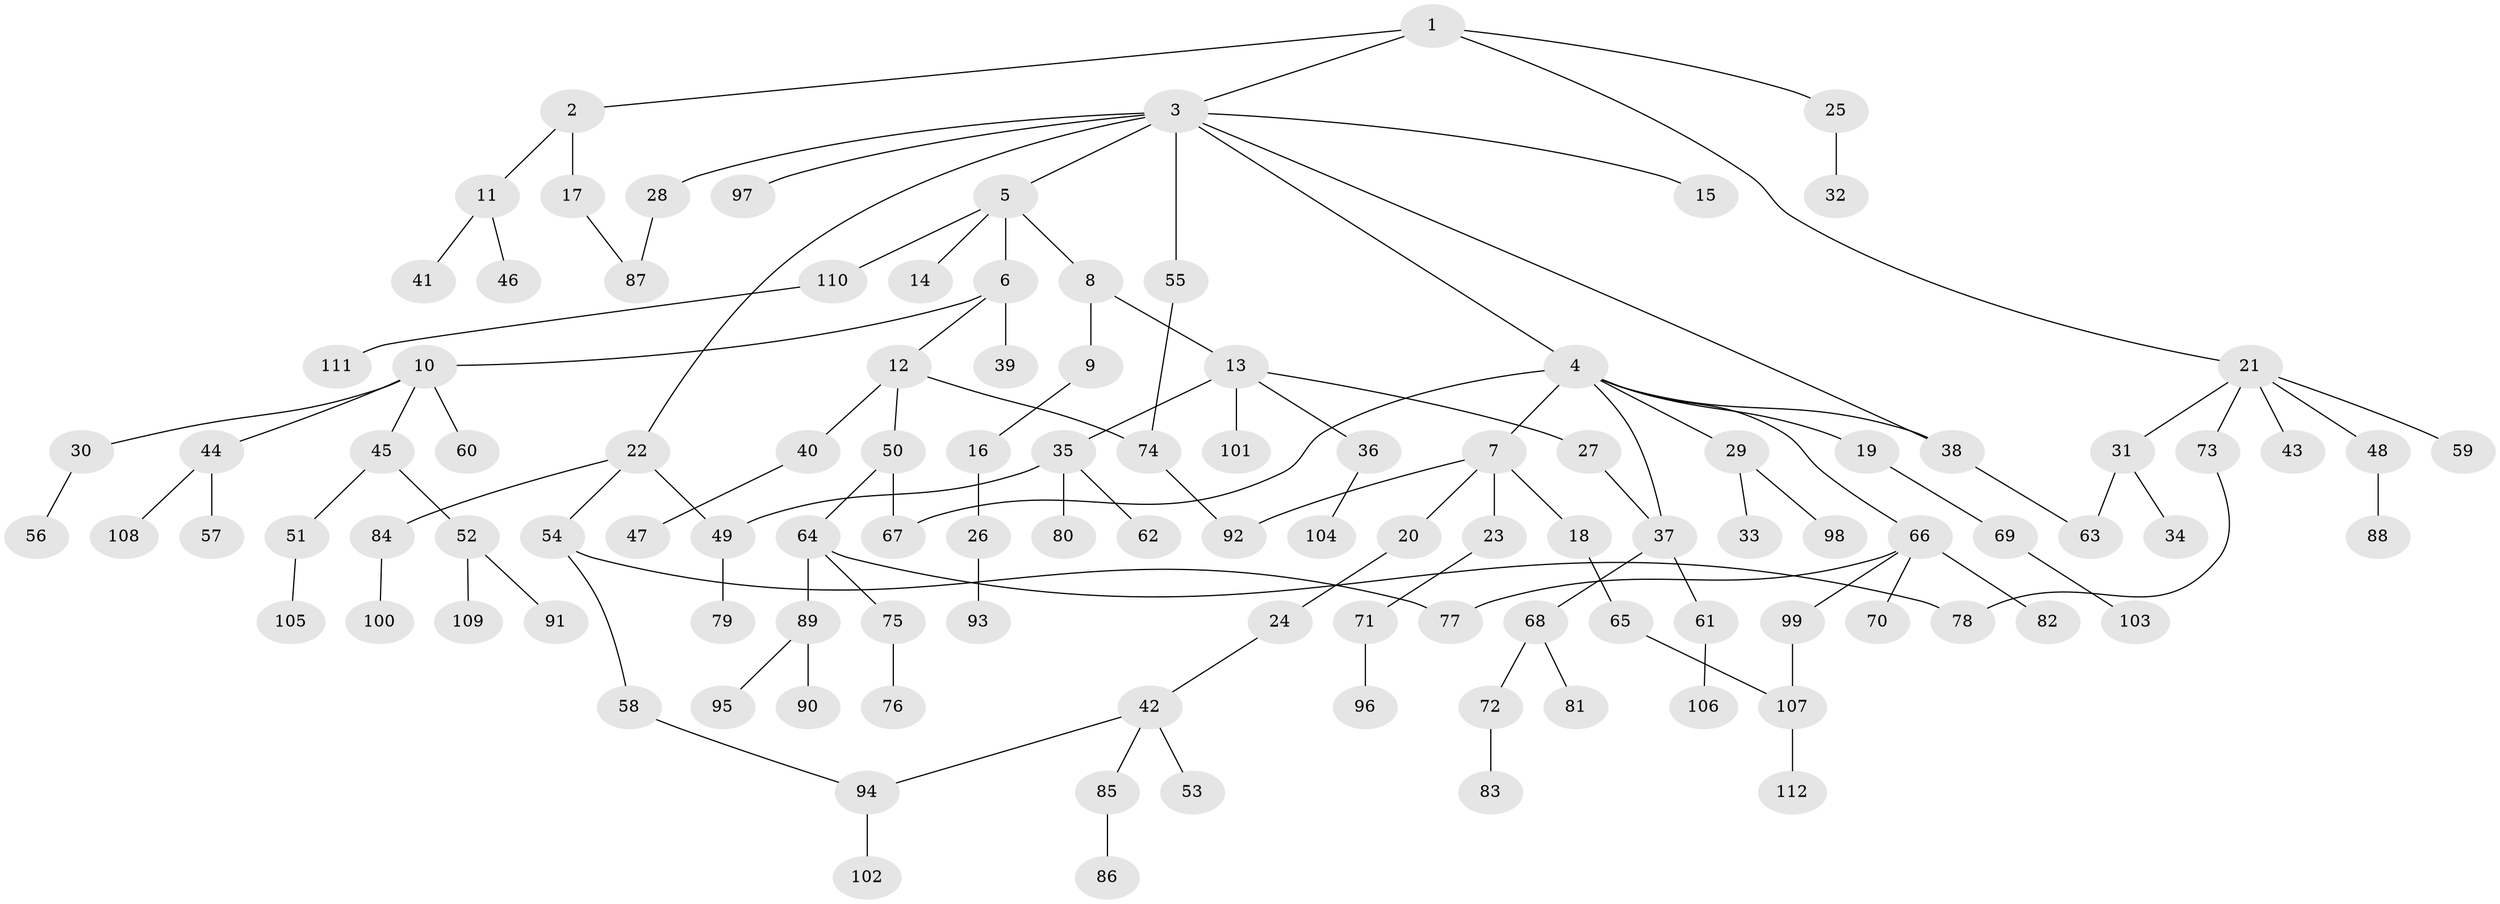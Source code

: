 // coarse degree distribution, {4: 0.08695652173913043, 3: 0.17391304347826086, 6: 0.043478260869565216, 5: 0.08695652173913043, 2: 0.30434782608695654, 1: 0.30434782608695654}
// Generated by graph-tools (version 1.1) at 2025/49/03/04/25 22:49:03]
// undirected, 112 vertices, 123 edges
graph export_dot {
  node [color=gray90,style=filled];
  1;
  2;
  3;
  4;
  5;
  6;
  7;
  8;
  9;
  10;
  11;
  12;
  13;
  14;
  15;
  16;
  17;
  18;
  19;
  20;
  21;
  22;
  23;
  24;
  25;
  26;
  27;
  28;
  29;
  30;
  31;
  32;
  33;
  34;
  35;
  36;
  37;
  38;
  39;
  40;
  41;
  42;
  43;
  44;
  45;
  46;
  47;
  48;
  49;
  50;
  51;
  52;
  53;
  54;
  55;
  56;
  57;
  58;
  59;
  60;
  61;
  62;
  63;
  64;
  65;
  66;
  67;
  68;
  69;
  70;
  71;
  72;
  73;
  74;
  75;
  76;
  77;
  78;
  79;
  80;
  81;
  82;
  83;
  84;
  85;
  86;
  87;
  88;
  89;
  90;
  91;
  92;
  93;
  94;
  95;
  96;
  97;
  98;
  99;
  100;
  101;
  102;
  103;
  104;
  105;
  106;
  107;
  108;
  109;
  110;
  111;
  112;
  1 -- 2;
  1 -- 3;
  1 -- 21;
  1 -- 25;
  2 -- 11;
  2 -- 17;
  3 -- 4;
  3 -- 5;
  3 -- 15;
  3 -- 22;
  3 -- 28;
  3 -- 55;
  3 -- 97;
  3 -- 38;
  4 -- 7;
  4 -- 19;
  4 -- 29;
  4 -- 37;
  4 -- 38;
  4 -- 66;
  4 -- 67;
  5 -- 6;
  5 -- 8;
  5 -- 14;
  5 -- 110;
  6 -- 10;
  6 -- 12;
  6 -- 39;
  7 -- 18;
  7 -- 20;
  7 -- 23;
  7 -- 92;
  8 -- 9;
  8 -- 13;
  9 -- 16;
  10 -- 30;
  10 -- 44;
  10 -- 45;
  10 -- 60;
  11 -- 41;
  11 -- 46;
  12 -- 40;
  12 -- 50;
  12 -- 74;
  13 -- 27;
  13 -- 35;
  13 -- 36;
  13 -- 101;
  16 -- 26;
  17 -- 87;
  18 -- 65;
  19 -- 69;
  20 -- 24;
  21 -- 31;
  21 -- 43;
  21 -- 48;
  21 -- 59;
  21 -- 73;
  22 -- 49;
  22 -- 54;
  22 -- 84;
  23 -- 71;
  24 -- 42;
  25 -- 32;
  26 -- 93;
  27 -- 37;
  28 -- 87;
  29 -- 33;
  29 -- 98;
  30 -- 56;
  31 -- 34;
  31 -- 63;
  35 -- 62;
  35 -- 80;
  35 -- 49;
  36 -- 104;
  37 -- 61;
  37 -- 68;
  38 -- 63;
  40 -- 47;
  42 -- 53;
  42 -- 85;
  42 -- 94;
  44 -- 57;
  44 -- 108;
  45 -- 51;
  45 -- 52;
  48 -- 88;
  49 -- 79;
  50 -- 64;
  50 -- 67;
  51 -- 105;
  52 -- 91;
  52 -- 109;
  54 -- 58;
  54 -- 77;
  55 -- 74;
  58 -- 94;
  61 -- 106;
  64 -- 75;
  64 -- 89;
  64 -- 78;
  65 -- 107;
  66 -- 70;
  66 -- 77;
  66 -- 82;
  66 -- 99;
  68 -- 72;
  68 -- 81;
  69 -- 103;
  71 -- 96;
  72 -- 83;
  73 -- 78;
  74 -- 92;
  75 -- 76;
  84 -- 100;
  85 -- 86;
  89 -- 90;
  89 -- 95;
  94 -- 102;
  99 -- 107;
  107 -- 112;
  110 -- 111;
}
